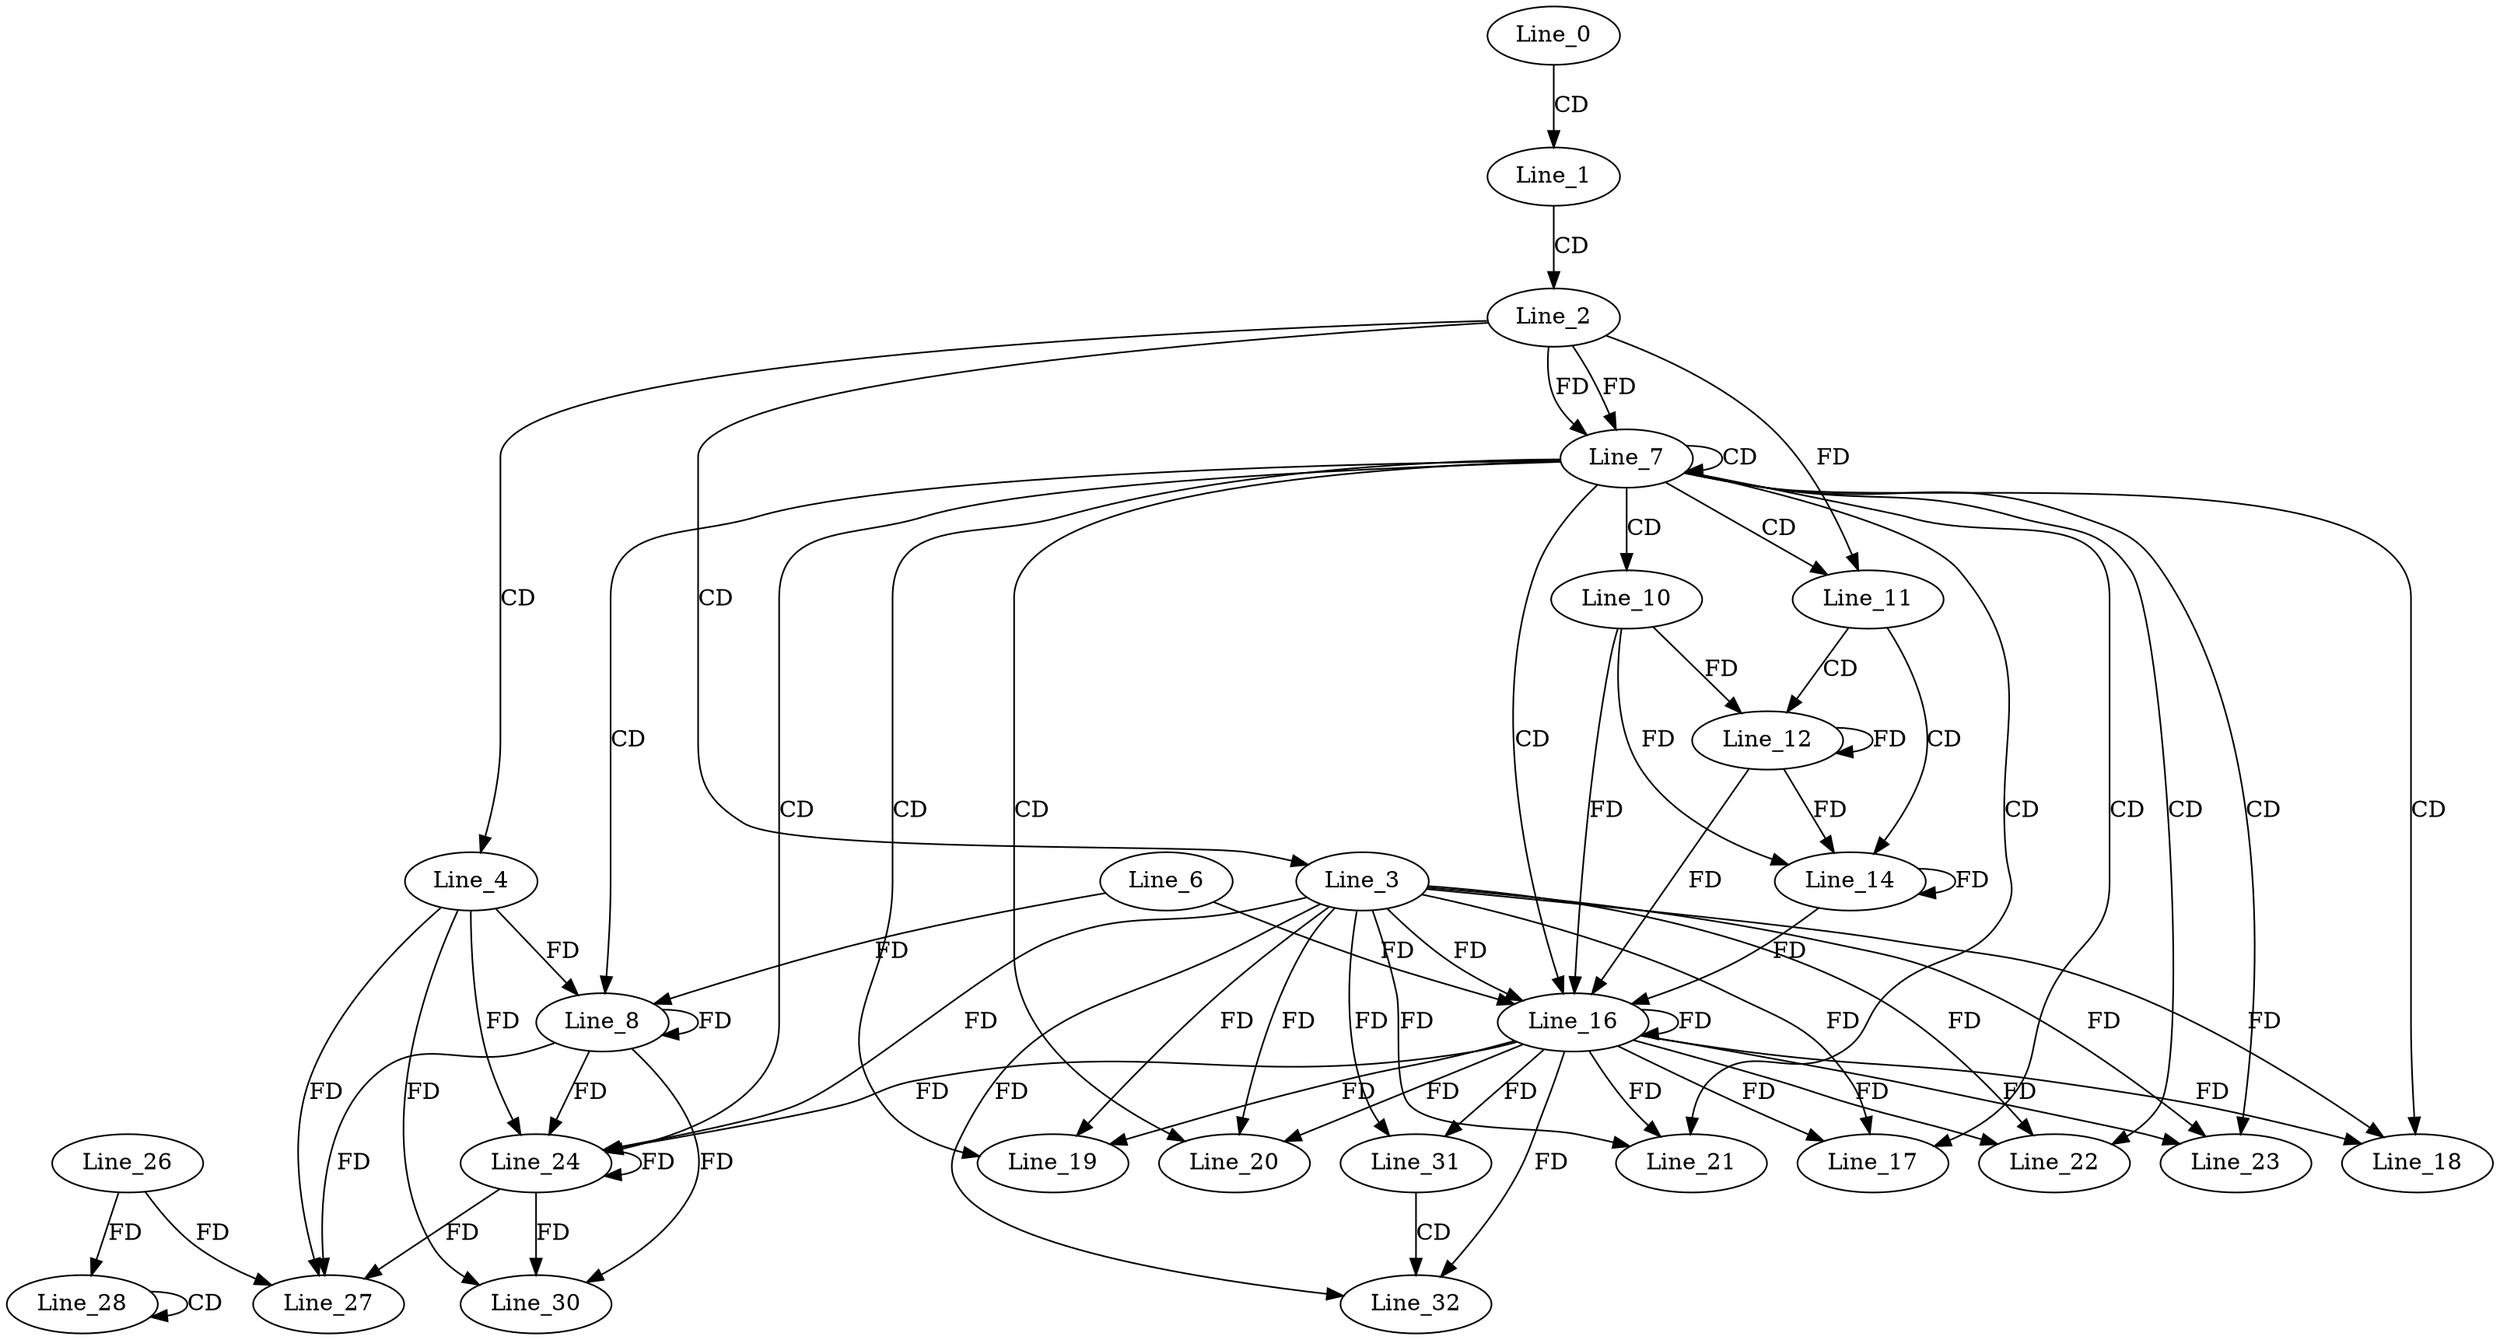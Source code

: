 digraph G {
  Line_0;
  Line_1;
  Line_2;
  Line_3;
  Line_4;
  Line_7;
  Line_7;
  Line_8;
  Line_6;
  Line_8;
  Line_10;
  Line_11;
  Line_12;
  Line_14;
  Line_16;
  Line_16;
  Line_17;
  Line_18;
  Line_19;
  Line_20;
  Line_21;
  Line_22;
  Line_23;
  Line_24;
  Line_24;
  Line_27;
  Line_26;
  Line_28;
  Line_28;
  Line_30;
  Line_31;
  Line_32;
  Line_0 -> Line_1 [ label="CD" ];
  Line_1 -> Line_2 [ label="CD" ];
  Line_2 -> Line_3 [ label="CD" ];
  Line_2 -> Line_4 [ label="CD" ];
  Line_2 -> Line_7 [ label="FD" ];
  Line_7 -> Line_7 [ label="CD" ];
  Line_2 -> Line_7 [ label="FD" ];
  Line_7 -> Line_8 [ label="CD" ];
  Line_4 -> Line_8 [ label="FD" ];
  Line_8 -> Line_8 [ label="FD" ];
  Line_6 -> Line_8 [ label="FD" ];
  Line_7 -> Line_10 [ label="CD" ];
  Line_7 -> Line_11 [ label="CD" ];
  Line_2 -> Line_11 [ label="FD" ];
  Line_11 -> Line_12 [ label="CD" ];
  Line_10 -> Line_12 [ label="FD" ];
  Line_12 -> Line_12 [ label="FD" ];
  Line_11 -> Line_14 [ label="CD" ];
  Line_10 -> Line_14 [ label="FD" ];
  Line_12 -> Line_14 [ label="FD" ];
  Line_14 -> Line_14 [ label="FD" ];
  Line_7 -> Line_16 [ label="CD" ];
  Line_3 -> Line_16 [ label="FD" ];
  Line_16 -> Line_16 [ label="FD" ];
  Line_6 -> Line_16 [ label="FD" ];
  Line_10 -> Line_16 [ label="FD" ];
  Line_12 -> Line_16 [ label="FD" ];
  Line_14 -> Line_16 [ label="FD" ];
  Line_7 -> Line_17 [ label="CD" ];
  Line_3 -> Line_17 [ label="FD" ];
  Line_16 -> Line_17 [ label="FD" ];
  Line_7 -> Line_18 [ label="CD" ];
  Line_3 -> Line_18 [ label="FD" ];
  Line_16 -> Line_18 [ label="FD" ];
  Line_7 -> Line_19 [ label="CD" ];
  Line_3 -> Line_19 [ label="FD" ];
  Line_16 -> Line_19 [ label="FD" ];
  Line_7 -> Line_20 [ label="CD" ];
  Line_3 -> Line_20 [ label="FD" ];
  Line_16 -> Line_20 [ label="FD" ];
  Line_7 -> Line_21 [ label="CD" ];
  Line_3 -> Line_21 [ label="FD" ];
  Line_16 -> Line_21 [ label="FD" ];
  Line_7 -> Line_22 [ label="CD" ];
  Line_3 -> Line_22 [ label="FD" ];
  Line_16 -> Line_22 [ label="FD" ];
  Line_7 -> Line_23 [ label="CD" ];
  Line_3 -> Line_23 [ label="FD" ];
  Line_16 -> Line_23 [ label="FD" ];
  Line_7 -> Line_24 [ label="CD" ];
  Line_4 -> Line_24 [ label="FD" ];
  Line_8 -> Line_24 [ label="FD" ];
  Line_24 -> Line_24 [ label="FD" ];
  Line_3 -> Line_24 [ label="FD" ];
  Line_16 -> Line_24 [ label="FD" ];
  Line_4 -> Line_27 [ label="FD" ];
  Line_8 -> Line_27 [ label="FD" ];
  Line_24 -> Line_27 [ label="FD" ];
  Line_26 -> Line_27 [ label="FD" ];
  Line_28 -> Line_28 [ label="CD" ];
  Line_26 -> Line_28 [ label="FD" ];
  Line_4 -> Line_30 [ label="FD" ];
  Line_8 -> Line_30 [ label="FD" ];
  Line_24 -> Line_30 [ label="FD" ];
  Line_3 -> Line_31 [ label="FD" ];
  Line_16 -> Line_31 [ label="FD" ];
  Line_31 -> Line_32 [ label="CD" ];
  Line_3 -> Line_32 [ label="FD" ];
  Line_16 -> Line_32 [ label="FD" ];
}
